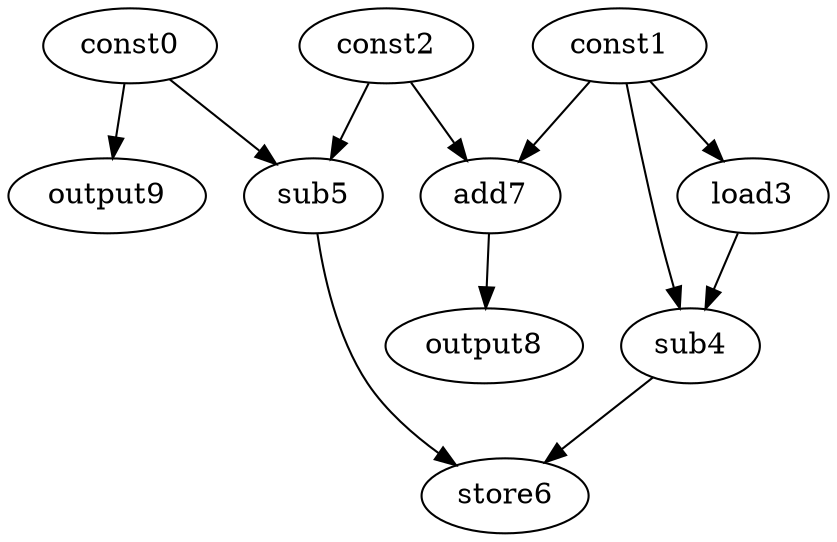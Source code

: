 digraph G { 
const0[opcode=const]; 
const1[opcode=const]; 
const2[opcode=const]; 
load3[opcode=load]; 
sub4[opcode=sub]; 
sub5[opcode=sub]; 
store6[opcode=store]; 
add7[opcode=add]; 
output8[opcode=output]; 
output9[opcode=output]; 
const1->load3[operand=0];
const0->sub5[operand=0];
const2->sub5[operand=1];
const1->add7[operand=0];
const2->add7[operand=1];
const0->output9[operand=0];
const1->sub4[operand=0];
load3->sub4[operand=1];
add7->output8[operand=0];
sub4->store6[operand=0];
sub5->store6[operand=1];
}
